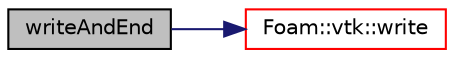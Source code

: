 digraph "writeAndEnd"
{
  bgcolor="transparent";
  edge [fontname="Helvetica",fontsize="10",labelfontname="Helvetica",labelfontsize="10"];
  node [fontname="Helvetica",fontsize="10",shape=record];
  rankdir="LR";
  Node1 [label="writeAndEnd",height=0.2,width=0.4,color="black", fillcolor="grey75", style="filled" fontcolor="black"];
  Node1 -> Node2 [color="midnightblue",fontsize="10",style="solid",fontname="Helvetica"];
  Node2 [label="Foam::vtk::write",height=0.2,width=0.4,color="red",URL="$namespaceFoam_1_1vtk.html#a5ddab0eba69f47ec148a4a5f9d8f334a",tooltip="Component-wise write of a value (N times) "];
}

